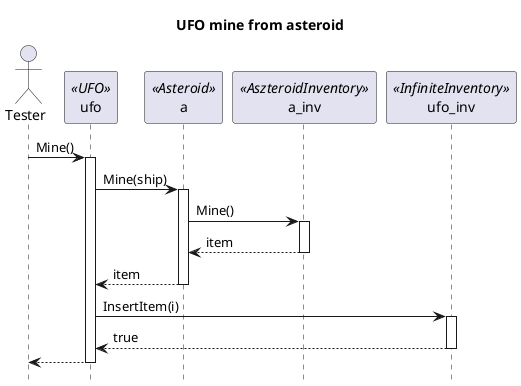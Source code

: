 @startuml
hide footbox
title UFO mine from asteroid


actor Tester as Tester


participant ufo as ufo <<UFO>>

participant a as a <<Asteroid>>

participant a_inv as a_inv<<AszteroidInventory>>

participant ufo_inv as ufo_inv<<InfiniteInventory>>

Tester -> ufo : Mine()
activate ufo

ufo -> a ++: Mine(ship)

a -> a_inv++ : Mine()
a_inv --> a--: item

a --> ufo--: item

ufo->ufo_inv++: InsertItem(i)
ufo_inv --> ufo--: true

ufo --> Tester
deactivate ufo

@enduml